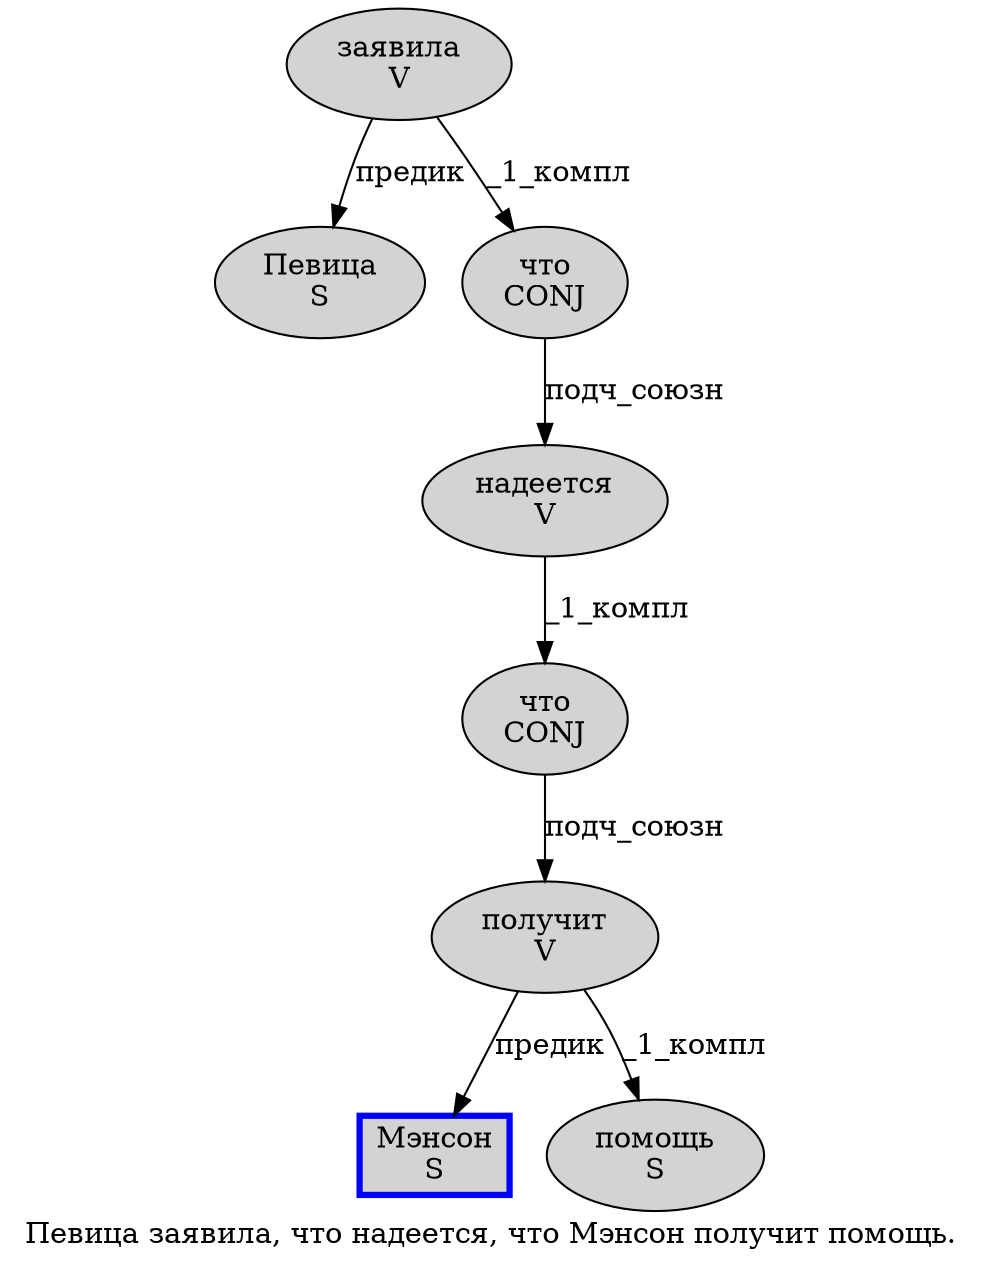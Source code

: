 digraph SENTENCE_1150 {
	graph [label="​Певица заявила, что надеется, что Мэнсон получит помощь."]
	node [style=filled]
		1 [label="Певица
S" color="" fillcolor=lightgray penwidth=1 shape=ellipse]
		2 [label="заявила
V" color="" fillcolor=lightgray penwidth=1 shape=ellipse]
		4 [label="что
CONJ" color="" fillcolor=lightgray penwidth=1 shape=ellipse]
		5 [label="надеется
V" color="" fillcolor=lightgray penwidth=1 shape=ellipse]
		7 [label="что
CONJ" color="" fillcolor=lightgray penwidth=1 shape=ellipse]
		8 [label="Мэнсон
S" color=blue fillcolor=lightgray penwidth=3 shape=box]
		9 [label="получит
V" color="" fillcolor=lightgray penwidth=1 shape=ellipse]
		10 [label="помощь
S" color="" fillcolor=lightgray penwidth=1 shape=ellipse]
			5 -> 7 [label="_1_компл"]
			4 -> 5 [label="подч_союзн"]
			7 -> 9 [label="подч_союзн"]
			2 -> 1 [label="предик"]
			2 -> 4 [label="_1_компл"]
			9 -> 8 [label="предик"]
			9 -> 10 [label="_1_компл"]
}